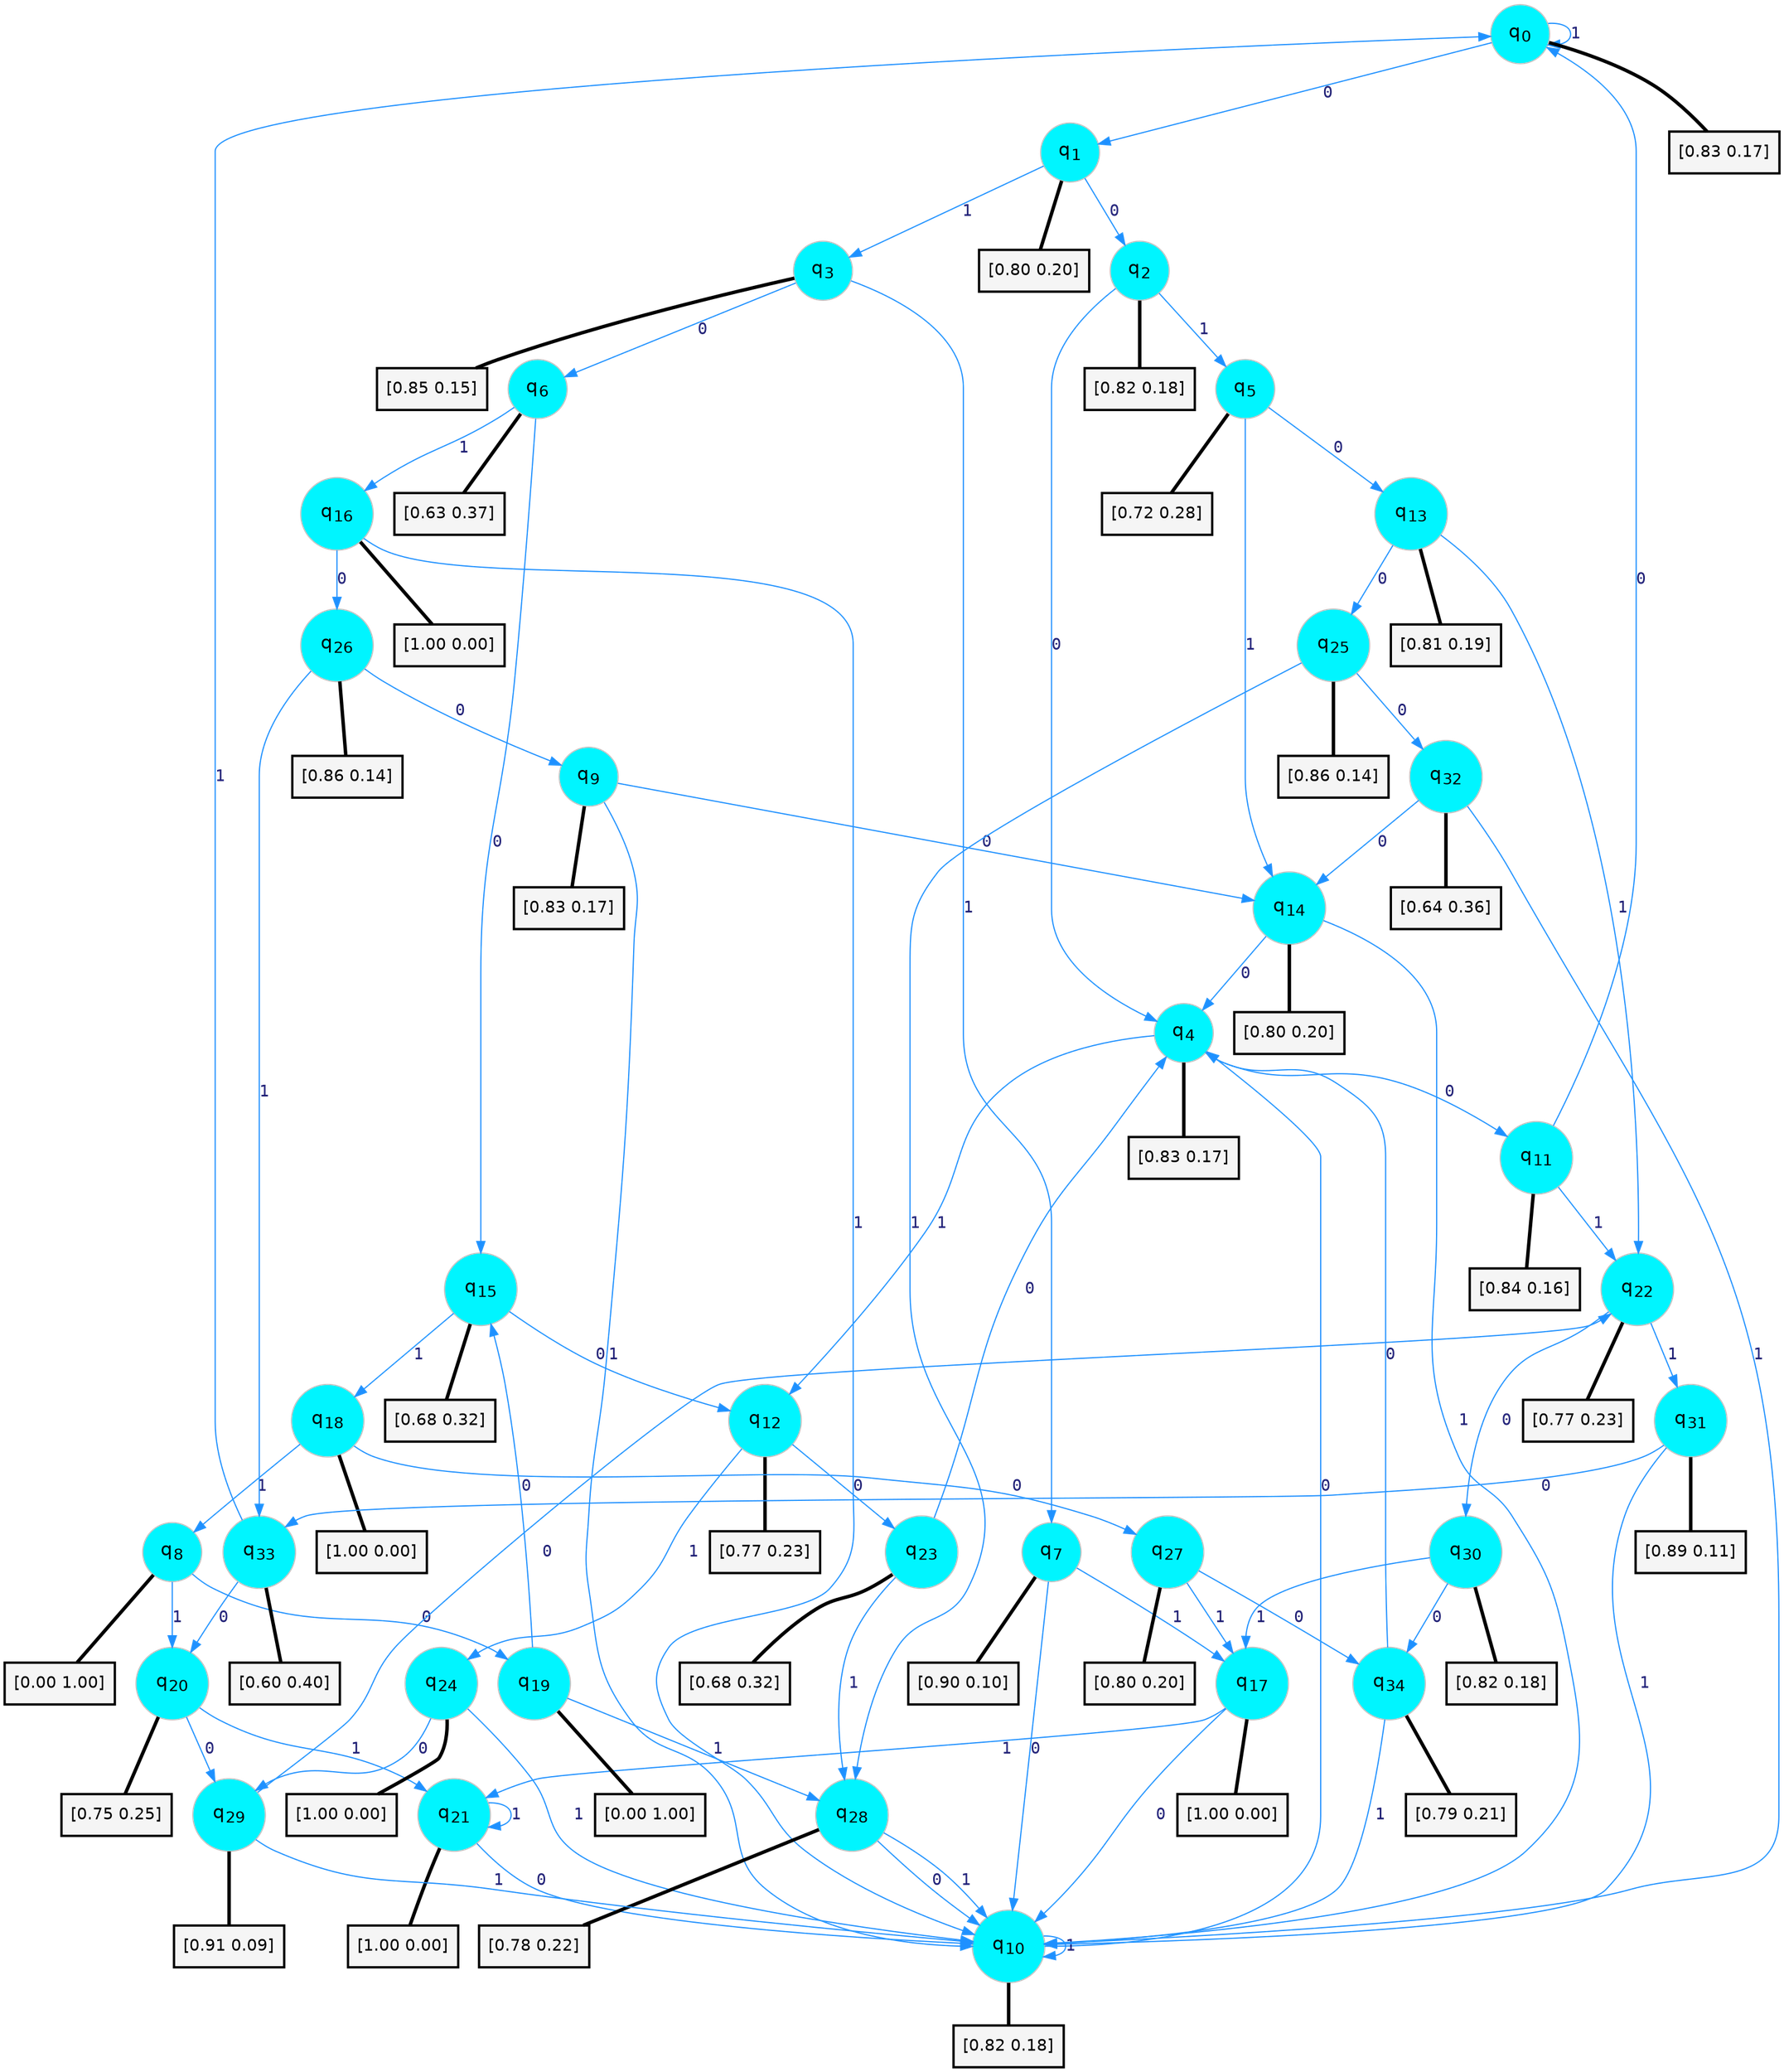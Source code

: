 digraph G {
graph [
bgcolor=transparent, dpi=300, rankdir=TD, size="40,25"];
node [
color=gray, fillcolor=turquoise1, fontcolor=black, fontname=Helvetica, fontsize=16, fontweight=bold, shape=circle, style=filled];
edge [
arrowsize=1, color=dodgerblue1, fontcolor=midnightblue, fontname=courier, fontweight=bold, penwidth=1, style=solid, weight=20];
0[label=<q<SUB>0</SUB>>];
1[label=<q<SUB>1</SUB>>];
2[label=<q<SUB>2</SUB>>];
3[label=<q<SUB>3</SUB>>];
4[label=<q<SUB>4</SUB>>];
5[label=<q<SUB>5</SUB>>];
6[label=<q<SUB>6</SUB>>];
7[label=<q<SUB>7</SUB>>];
8[label=<q<SUB>8</SUB>>];
9[label=<q<SUB>9</SUB>>];
10[label=<q<SUB>10</SUB>>];
11[label=<q<SUB>11</SUB>>];
12[label=<q<SUB>12</SUB>>];
13[label=<q<SUB>13</SUB>>];
14[label=<q<SUB>14</SUB>>];
15[label=<q<SUB>15</SUB>>];
16[label=<q<SUB>16</SUB>>];
17[label=<q<SUB>17</SUB>>];
18[label=<q<SUB>18</SUB>>];
19[label=<q<SUB>19</SUB>>];
20[label=<q<SUB>20</SUB>>];
21[label=<q<SUB>21</SUB>>];
22[label=<q<SUB>22</SUB>>];
23[label=<q<SUB>23</SUB>>];
24[label=<q<SUB>24</SUB>>];
25[label=<q<SUB>25</SUB>>];
26[label=<q<SUB>26</SUB>>];
27[label=<q<SUB>27</SUB>>];
28[label=<q<SUB>28</SUB>>];
29[label=<q<SUB>29</SUB>>];
30[label=<q<SUB>30</SUB>>];
31[label=<q<SUB>31</SUB>>];
32[label=<q<SUB>32</SUB>>];
33[label=<q<SUB>33</SUB>>];
34[label=<q<SUB>34</SUB>>];
35[label="[0.83 0.17]", shape=box,fontcolor=black, fontname=Helvetica, fontsize=14, penwidth=2, fillcolor=whitesmoke,color=black];
36[label="[0.80 0.20]", shape=box,fontcolor=black, fontname=Helvetica, fontsize=14, penwidth=2, fillcolor=whitesmoke,color=black];
37[label="[0.82 0.18]", shape=box,fontcolor=black, fontname=Helvetica, fontsize=14, penwidth=2, fillcolor=whitesmoke,color=black];
38[label="[0.85 0.15]", shape=box,fontcolor=black, fontname=Helvetica, fontsize=14, penwidth=2, fillcolor=whitesmoke,color=black];
39[label="[0.83 0.17]", shape=box,fontcolor=black, fontname=Helvetica, fontsize=14, penwidth=2, fillcolor=whitesmoke,color=black];
40[label="[0.72 0.28]", shape=box,fontcolor=black, fontname=Helvetica, fontsize=14, penwidth=2, fillcolor=whitesmoke,color=black];
41[label="[0.63 0.37]", shape=box,fontcolor=black, fontname=Helvetica, fontsize=14, penwidth=2, fillcolor=whitesmoke,color=black];
42[label="[0.90 0.10]", shape=box,fontcolor=black, fontname=Helvetica, fontsize=14, penwidth=2, fillcolor=whitesmoke,color=black];
43[label="[0.00 1.00]", shape=box,fontcolor=black, fontname=Helvetica, fontsize=14, penwidth=2, fillcolor=whitesmoke,color=black];
44[label="[0.83 0.17]", shape=box,fontcolor=black, fontname=Helvetica, fontsize=14, penwidth=2, fillcolor=whitesmoke,color=black];
45[label="[0.82 0.18]", shape=box,fontcolor=black, fontname=Helvetica, fontsize=14, penwidth=2, fillcolor=whitesmoke,color=black];
46[label="[0.84 0.16]", shape=box,fontcolor=black, fontname=Helvetica, fontsize=14, penwidth=2, fillcolor=whitesmoke,color=black];
47[label="[0.77 0.23]", shape=box,fontcolor=black, fontname=Helvetica, fontsize=14, penwidth=2, fillcolor=whitesmoke,color=black];
48[label="[0.81 0.19]", shape=box,fontcolor=black, fontname=Helvetica, fontsize=14, penwidth=2, fillcolor=whitesmoke,color=black];
49[label="[0.80 0.20]", shape=box,fontcolor=black, fontname=Helvetica, fontsize=14, penwidth=2, fillcolor=whitesmoke,color=black];
50[label="[0.68 0.32]", shape=box,fontcolor=black, fontname=Helvetica, fontsize=14, penwidth=2, fillcolor=whitesmoke,color=black];
51[label="[1.00 0.00]", shape=box,fontcolor=black, fontname=Helvetica, fontsize=14, penwidth=2, fillcolor=whitesmoke,color=black];
52[label="[1.00 0.00]", shape=box,fontcolor=black, fontname=Helvetica, fontsize=14, penwidth=2, fillcolor=whitesmoke,color=black];
53[label="[1.00 0.00]", shape=box,fontcolor=black, fontname=Helvetica, fontsize=14, penwidth=2, fillcolor=whitesmoke,color=black];
54[label="[0.00 1.00]", shape=box,fontcolor=black, fontname=Helvetica, fontsize=14, penwidth=2, fillcolor=whitesmoke,color=black];
55[label="[0.75 0.25]", shape=box,fontcolor=black, fontname=Helvetica, fontsize=14, penwidth=2, fillcolor=whitesmoke,color=black];
56[label="[1.00 0.00]", shape=box,fontcolor=black, fontname=Helvetica, fontsize=14, penwidth=2, fillcolor=whitesmoke,color=black];
57[label="[0.77 0.23]", shape=box,fontcolor=black, fontname=Helvetica, fontsize=14, penwidth=2, fillcolor=whitesmoke,color=black];
58[label="[0.68 0.32]", shape=box,fontcolor=black, fontname=Helvetica, fontsize=14, penwidth=2, fillcolor=whitesmoke,color=black];
59[label="[1.00 0.00]", shape=box,fontcolor=black, fontname=Helvetica, fontsize=14, penwidth=2, fillcolor=whitesmoke,color=black];
60[label="[0.86 0.14]", shape=box,fontcolor=black, fontname=Helvetica, fontsize=14, penwidth=2, fillcolor=whitesmoke,color=black];
61[label="[0.86 0.14]", shape=box,fontcolor=black, fontname=Helvetica, fontsize=14, penwidth=2, fillcolor=whitesmoke,color=black];
62[label="[0.80 0.20]", shape=box,fontcolor=black, fontname=Helvetica, fontsize=14, penwidth=2, fillcolor=whitesmoke,color=black];
63[label="[0.78 0.22]", shape=box,fontcolor=black, fontname=Helvetica, fontsize=14, penwidth=2, fillcolor=whitesmoke,color=black];
64[label="[0.91 0.09]", shape=box,fontcolor=black, fontname=Helvetica, fontsize=14, penwidth=2, fillcolor=whitesmoke,color=black];
65[label="[0.82 0.18]", shape=box,fontcolor=black, fontname=Helvetica, fontsize=14, penwidth=2, fillcolor=whitesmoke,color=black];
66[label="[0.89 0.11]", shape=box,fontcolor=black, fontname=Helvetica, fontsize=14, penwidth=2, fillcolor=whitesmoke,color=black];
67[label="[0.64 0.36]", shape=box,fontcolor=black, fontname=Helvetica, fontsize=14, penwidth=2, fillcolor=whitesmoke,color=black];
68[label="[0.60 0.40]", shape=box,fontcolor=black, fontname=Helvetica, fontsize=14, penwidth=2, fillcolor=whitesmoke,color=black];
69[label="[0.79 0.21]", shape=box,fontcolor=black, fontname=Helvetica, fontsize=14, penwidth=2, fillcolor=whitesmoke,color=black];
0->1 [label=0];
0->0 [label=1];
0->35 [arrowhead=none, penwidth=3,color=black];
1->2 [label=0];
1->3 [label=1];
1->36 [arrowhead=none, penwidth=3,color=black];
2->4 [label=0];
2->5 [label=1];
2->37 [arrowhead=none, penwidth=3,color=black];
3->6 [label=0];
3->7 [label=1];
3->38 [arrowhead=none, penwidth=3,color=black];
4->11 [label=0];
4->12 [label=1];
4->39 [arrowhead=none, penwidth=3,color=black];
5->13 [label=0];
5->14 [label=1];
5->40 [arrowhead=none, penwidth=3,color=black];
6->15 [label=0];
6->16 [label=1];
6->41 [arrowhead=none, penwidth=3,color=black];
7->10 [label=0];
7->17 [label=1];
7->42 [arrowhead=none, penwidth=3,color=black];
8->19 [label=0];
8->20 [label=1];
8->43 [arrowhead=none, penwidth=3,color=black];
9->14 [label=0];
9->10 [label=1];
9->44 [arrowhead=none, penwidth=3,color=black];
10->4 [label=0];
10->10 [label=1];
10->45 [arrowhead=none, penwidth=3,color=black];
11->0 [label=0];
11->22 [label=1];
11->46 [arrowhead=none, penwidth=3,color=black];
12->23 [label=0];
12->24 [label=1];
12->47 [arrowhead=none, penwidth=3,color=black];
13->25 [label=0];
13->22 [label=1];
13->48 [arrowhead=none, penwidth=3,color=black];
14->4 [label=0];
14->10 [label=1];
14->49 [arrowhead=none, penwidth=3,color=black];
15->12 [label=0];
15->18 [label=1];
15->50 [arrowhead=none, penwidth=3,color=black];
16->26 [label=0];
16->10 [label=1];
16->51 [arrowhead=none, penwidth=3,color=black];
17->10 [label=0];
17->21 [label=1];
17->52 [arrowhead=none, penwidth=3,color=black];
18->27 [label=0];
18->8 [label=1];
18->53 [arrowhead=none, penwidth=3,color=black];
19->15 [label=0];
19->28 [label=1];
19->54 [arrowhead=none, penwidth=3,color=black];
20->29 [label=0];
20->21 [label=1];
20->55 [arrowhead=none, penwidth=3,color=black];
21->10 [label=0];
21->21 [label=1];
21->56 [arrowhead=none, penwidth=3,color=black];
22->30 [label=0];
22->31 [label=1];
22->57 [arrowhead=none, penwidth=3,color=black];
23->4 [label=0];
23->28 [label=1];
23->58 [arrowhead=none, penwidth=3,color=black];
24->29 [label=0];
24->10 [label=1];
24->59 [arrowhead=none, penwidth=3,color=black];
25->32 [label=0];
25->28 [label=1];
25->60 [arrowhead=none, penwidth=3,color=black];
26->9 [label=0];
26->33 [label=1];
26->61 [arrowhead=none, penwidth=3,color=black];
27->34 [label=0];
27->17 [label=1];
27->62 [arrowhead=none, penwidth=3,color=black];
28->10 [label=0];
28->10 [label=1];
28->63 [arrowhead=none, penwidth=3,color=black];
29->22 [label=0];
29->10 [label=1];
29->64 [arrowhead=none, penwidth=3,color=black];
30->34 [label=0];
30->17 [label=1];
30->65 [arrowhead=none, penwidth=3,color=black];
31->33 [label=0];
31->10 [label=1];
31->66 [arrowhead=none, penwidth=3,color=black];
32->14 [label=0];
32->10 [label=1];
32->67 [arrowhead=none, penwidth=3,color=black];
33->20 [label=0];
33->0 [label=1];
33->68 [arrowhead=none, penwidth=3,color=black];
34->4 [label=0];
34->10 [label=1];
34->69 [arrowhead=none, penwidth=3,color=black];
}
